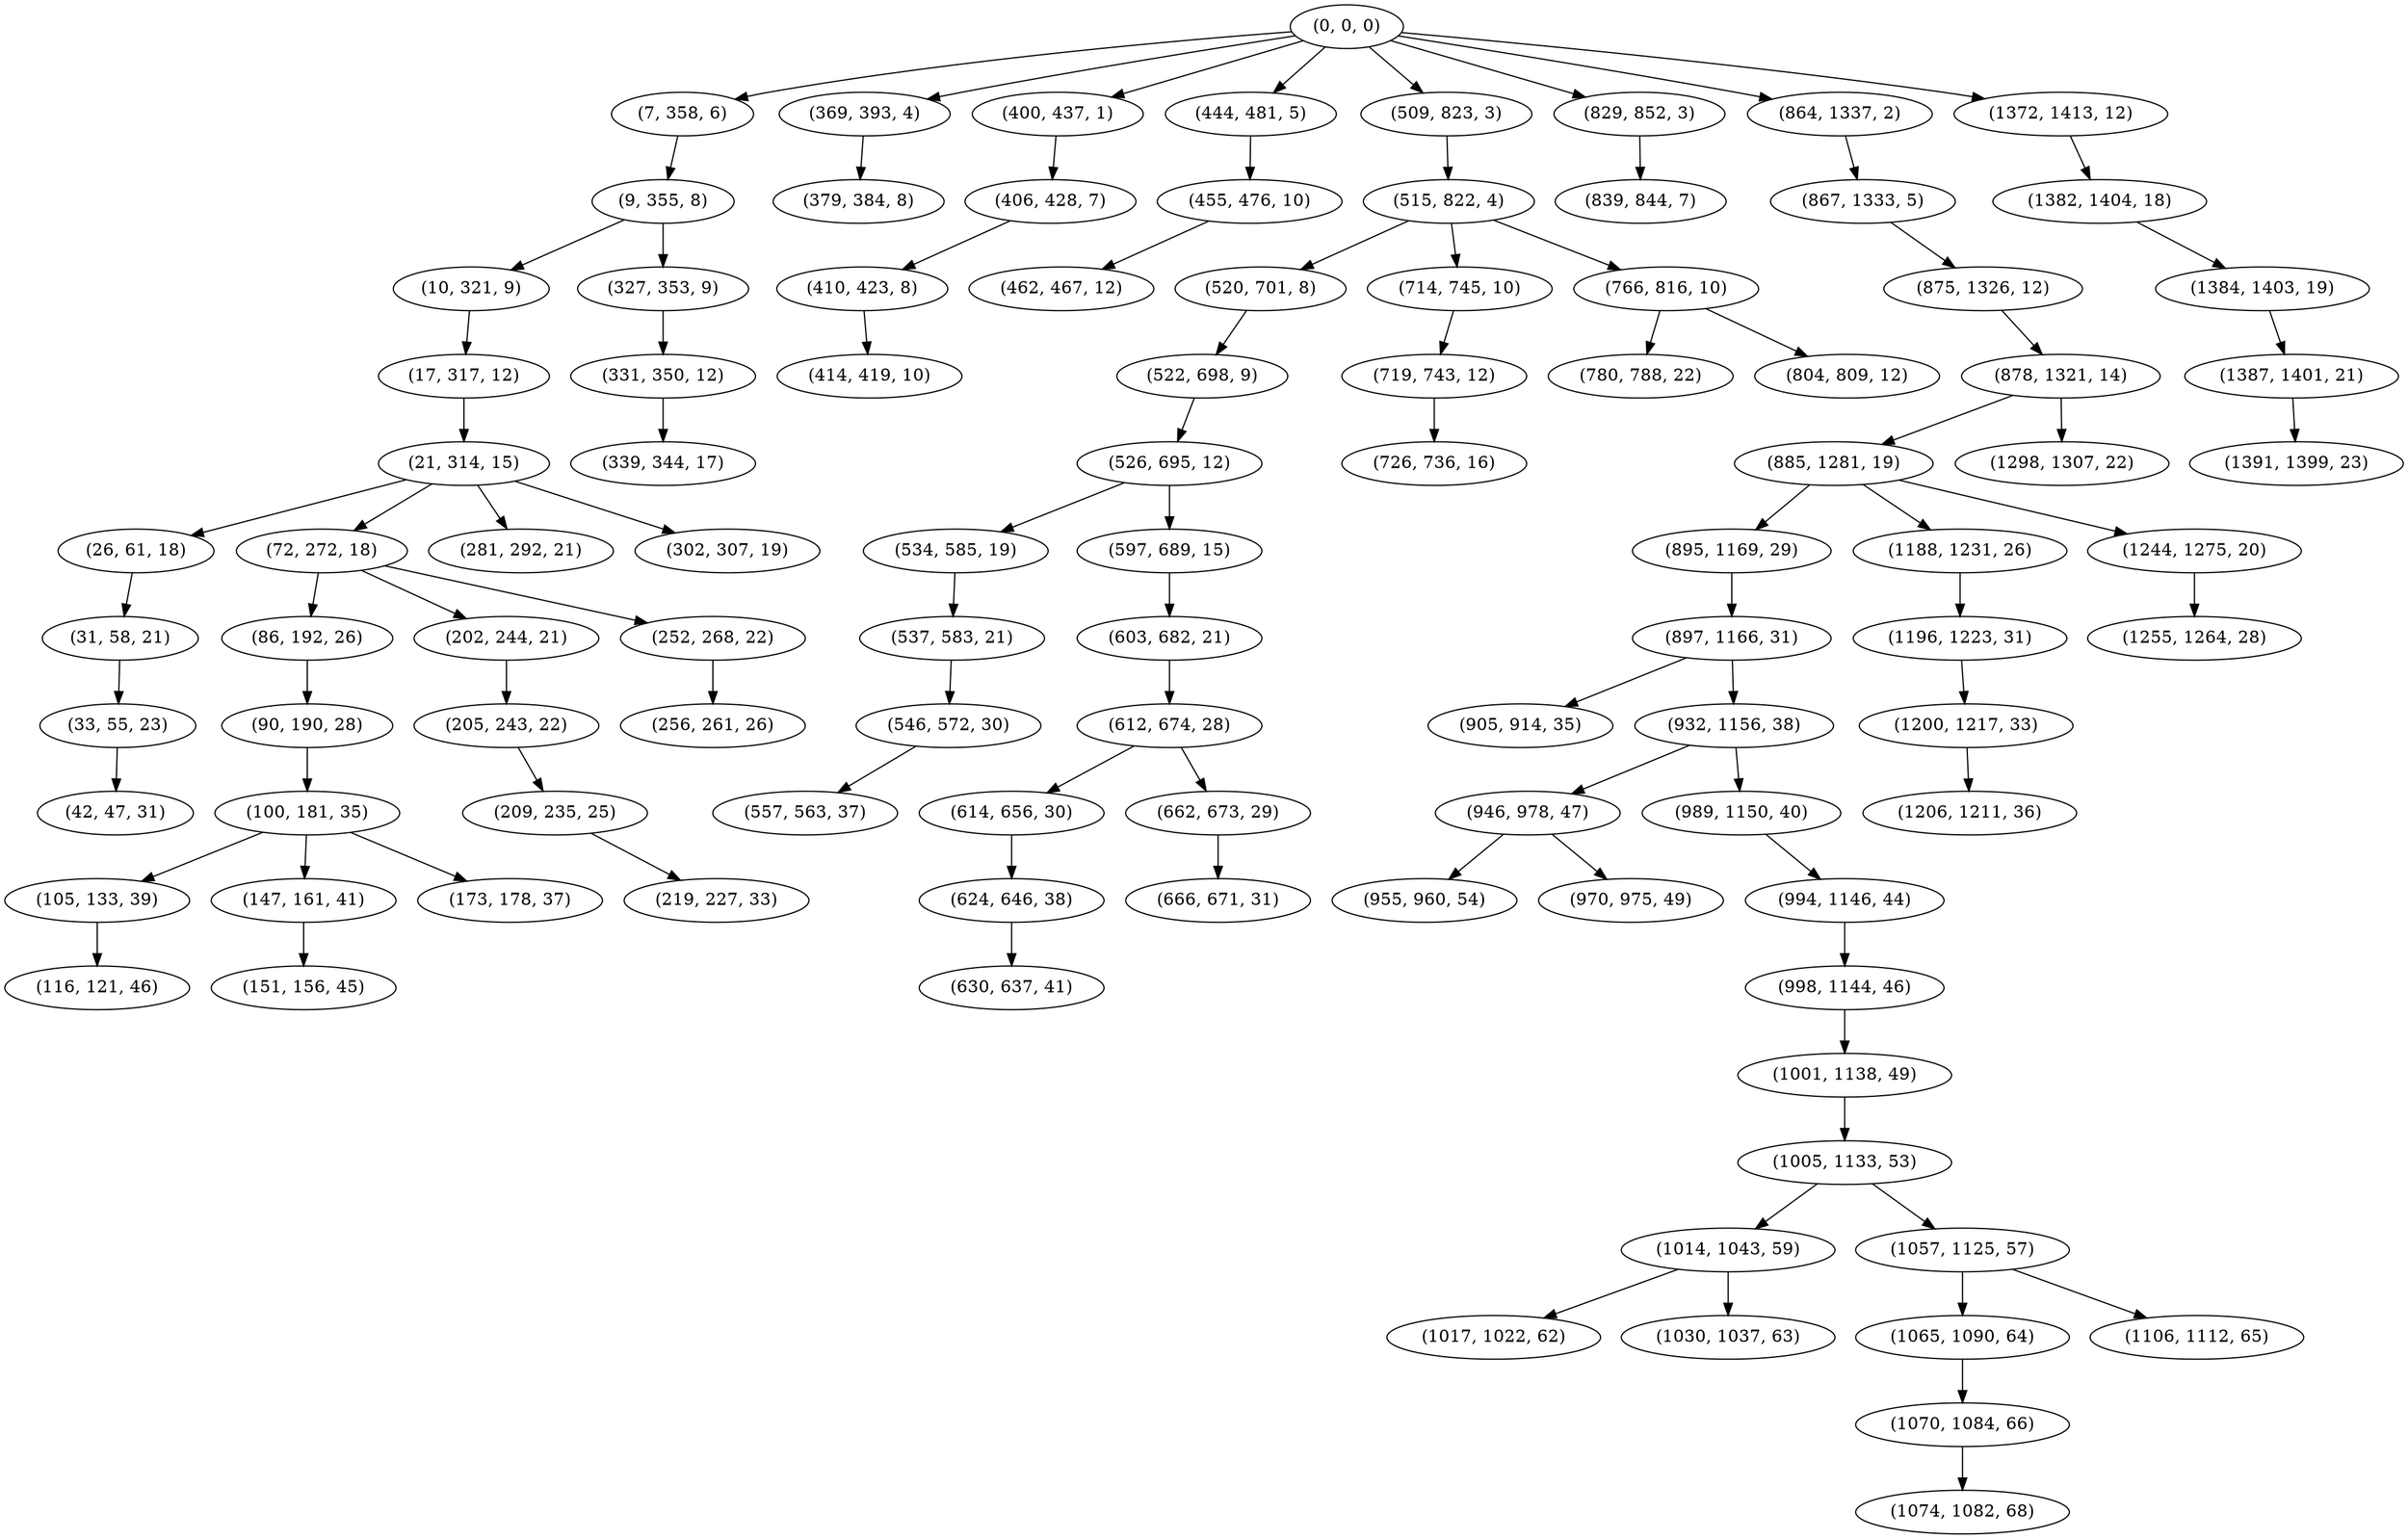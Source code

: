 digraph tree {
    "(0, 0, 0)";
    "(7, 358, 6)";
    "(9, 355, 8)";
    "(10, 321, 9)";
    "(17, 317, 12)";
    "(21, 314, 15)";
    "(26, 61, 18)";
    "(31, 58, 21)";
    "(33, 55, 23)";
    "(42, 47, 31)";
    "(72, 272, 18)";
    "(86, 192, 26)";
    "(90, 190, 28)";
    "(100, 181, 35)";
    "(105, 133, 39)";
    "(116, 121, 46)";
    "(147, 161, 41)";
    "(151, 156, 45)";
    "(173, 178, 37)";
    "(202, 244, 21)";
    "(205, 243, 22)";
    "(209, 235, 25)";
    "(219, 227, 33)";
    "(252, 268, 22)";
    "(256, 261, 26)";
    "(281, 292, 21)";
    "(302, 307, 19)";
    "(327, 353, 9)";
    "(331, 350, 12)";
    "(339, 344, 17)";
    "(369, 393, 4)";
    "(379, 384, 8)";
    "(400, 437, 1)";
    "(406, 428, 7)";
    "(410, 423, 8)";
    "(414, 419, 10)";
    "(444, 481, 5)";
    "(455, 476, 10)";
    "(462, 467, 12)";
    "(509, 823, 3)";
    "(515, 822, 4)";
    "(520, 701, 8)";
    "(522, 698, 9)";
    "(526, 695, 12)";
    "(534, 585, 19)";
    "(537, 583, 21)";
    "(546, 572, 30)";
    "(557, 563, 37)";
    "(597, 689, 15)";
    "(603, 682, 21)";
    "(612, 674, 28)";
    "(614, 656, 30)";
    "(624, 646, 38)";
    "(630, 637, 41)";
    "(662, 673, 29)";
    "(666, 671, 31)";
    "(714, 745, 10)";
    "(719, 743, 12)";
    "(726, 736, 16)";
    "(766, 816, 10)";
    "(780, 788, 22)";
    "(804, 809, 12)";
    "(829, 852, 3)";
    "(839, 844, 7)";
    "(864, 1337, 2)";
    "(867, 1333, 5)";
    "(875, 1326, 12)";
    "(878, 1321, 14)";
    "(885, 1281, 19)";
    "(895, 1169, 29)";
    "(897, 1166, 31)";
    "(905, 914, 35)";
    "(932, 1156, 38)";
    "(946, 978, 47)";
    "(955, 960, 54)";
    "(970, 975, 49)";
    "(989, 1150, 40)";
    "(994, 1146, 44)";
    "(998, 1144, 46)";
    "(1001, 1138, 49)";
    "(1005, 1133, 53)";
    "(1014, 1043, 59)";
    "(1017, 1022, 62)";
    "(1030, 1037, 63)";
    "(1057, 1125, 57)";
    "(1065, 1090, 64)";
    "(1070, 1084, 66)";
    "(1074, 1082, 68)";
    "(1106, 1112, 65)";
    "(1188, 1231, 26)";
    "(1196, 1223, 31)";
    "(1200, 1217, 33)";
    "(1206, 1211, 36)";
    "(1244, 1275, 20)";
    "(1255, 1264, 28)";
    "(1298, 1307, 22)";
    "(1372, 1413, 12)";
    "(1382, 1404, 18)";
    "(1384, 1403, 19)";
    "(1387, 1401, 21)";
    "(1391, 1399, 23)";
    "(0, 0, 0)" -> "(7, 358, 6)";
    "(0, 0, 0)" -> "(369, 393, 4)";
    "(0, 0, 0)" -> "(400, 437, 1)";
    "(0, 0, 0)" -> "(444, 481, 5)";
    "(0, 0, 0)" -> "(509, 823, 3)";
    "(0, 0, 0)" -> "(829, 852, 3)";
    "(0, 0, 0)" -> "(864, 1337, 2)";
    "(0, 0, 0)" -> "(1372, 1413, 12)";
    "(7, 358, 6)" -> "(9, 355, 8)";
    "(9, 355, 8)" -> "(10, 321, 9)";
    "(9, 355, 8)" -> "(327, 353, 9)";
    "(10, 321, 9)" -> "(17, 317, 12)";
    "(17, 317, 12)" -> "(21, 314, 15)";
    "(21, 314, 15)" -> "(26, 61, 18)";
    "(21, 314, 15)" -> "(72, 272, 18)";
    "(21, 314, 15)" -> "(281, 292, 21)";
    "(21, 314, 15)" -> "(302, 307, 19)";
    "(26, 61, 18)" -> "(31, 58, 21)";
    "(31, 58, 21)" -> "(33, 55, 23)";
    "(33, 55, 23)" -> "(42, 47, 31)";
    "(72, 272, 18)" -> "(86, 192, 26)";
    "(72, 272, 18)" -> "(202, 244, 21)";
    "(72, 272, 18)" -> "(252, 268, 22)";
    "(86, 192, 26)" -> "(90, 190, 28)";
    "(90, 190, 28)" -> "(100, 181, 35)";
    "(100, 181, 35)" -> "(105, 133, 39)";
    "(100, 181, 35)" -> "(147, 161, 41)";
    "(100, 181, 35)" -> "(173, 178, 37)";
    "(105, 133, 39)" -> "(116, 121, 46)";
    "(147, 161, 41)" -> "(151, 156, 45)";
    "(202, 244, 21)" -> "(205, 243, 22)";
    "(205, 243, 22)" -> "(209, 235, 25)";
    "(209, 235, 25)" -> "(219, 227, 33)";
    "(252, 268, 22)" -> "(256, 261, 26)";
    "(327, 353, 9)" -> "(331, 350, 12)";
    "(331, 350, 12)" -> "(339, 344, 17)";
    "(369, 393, 4)" -> "(379, 384, 8)";
    "(400, 437, 1)" -> "(406, 428, 7)";
    "(406, 428, 7)" -> "(410, 423, 8)";
    "(410, 423, 8)" -> "(414, 419, 10)";
    "(444, 481, 5)" -> "(455, 476, 10)";
    "(455, 476, 10)" -> "(462, 467, 12)";
    "(509, 823, 3)" -> "(515, 822, 4)";
    "(515, 822, 4)" -> "(520, 701, 8)";
    "(515, 822, 4)" -> "(714, 745, 10)";
    "(515, 822, 4)" -> "(766, 816, 10)";
    "(520, 701, 8)" -> "(522, 698, 9)";
    "(522, 698, 9)" -> "(526, 695, 12)";
    "(526, 695, 12)" -> "(534, 585, 19)";
    "(526, 695, 12)" -> "(597, 689, 15)";
    "(534, 585, 19)" -> "(537, 583, 21)";
    "(537, 583, 21)" -> "(546, 572, 30)";
    "(546, 572, 30)" -> "(557, 563, 37)";
    "(597, 689, 15)" -> "(603, 682, 21)";
    "(603, 682, 21)" -> "(612, 674, 28)";
    "(612, 674, 28)" -> "(614, 656, 30)";
    "(612, 674, 28)" -> "(662, 673, 29)";
    "(614, 656, 30)" -> "(624, 646, 38)";
    "(624, 646, 38)" -> "(630, 637, 41)";
    "(662, 673, 29)" -> "(666, 671, 31)";
    "(714, 745, 10)" -> "(719, 743, 12)";
    "(719, 743, 12)" -> "(726, 736, 16)";
    "(766, 816, 10)" -> "(780, 788, 22)";
    "(766, 816, 10)" -> "(804, 809, 12)";
    "(829, 852, 3)" -> "(839, 844, 7)";
    "(864, 1337, 2)" -> "(867, 1333, 5)";
    "(867, 1333, 5)" -> "(875, 1326, 12)";
    "(875, 1326, 12)" -> "(878, 1321, 14)";
    "(878, 1321, 14)" -> "(885, 1281, 19)";
    "(878, 1321, 14)" -> "(1298, 1307, 22)";
    "(885, 1281, 19)" -> "(895, 1169, 29)";
    "(885, 1281, 19)" -> "(1188, 1231, 26)";
    "(885, 1281, 19)" -> "(1244, 1275, 20)";
    "(895, 1169, 29)" -> "(897, 1166, 31)";
    "(897, 1166, 31)" -> "(905, 914, 35)";
    "(897, 1166, 31)" -> "(932, 1156, 38)";
    "(932, 1156, 38)" -> "(946, 978, 47)";
    "(932, 1156, 38)" -> "(989, 1150, 40)";
    "(946, 978, 47)" -> "(955, 960, 54)";
    "(946, 978, 47)" -> "(970, 975, 49)";
    "(989, 1150, 40)" -> "(994, 1146, 44)";
    "(994, 1146, 44)" -> "(998, 1144, 46)";
    "(998, 1144, 46)" -> "(1001, 1138, 49)";
    "(1001, 1138, 49)" -> "(1005, 1133, 53)";
    "(1005, 1133, 53)" -> "(1014, 1043, 59)";
    "(1005, 1133, 53)" -> "(1057, 1125, 57)";
    "(1014, 1043, 59)" -> "(1017, 1022, 62)";
    "(1014, 1043, 59)" -> "(1030, 1037, 63)";
    "(1057, 1125, 57)" -> "(1065, 1090, 64)";
    "(1057, 1125, 57)" -> "(1106, 1112, 65)";
    "(1065, 1090, 64)" -> "(1070, 1084, 66)";
    "(1070, 1084, 66)" -> "(1074, 1082, 68)";
    "(1188, 1231, 26)" -> "(1196, 1223, 31)";
    "(1196, 1223, 31)" -> "(1200, 1217, 33)";
    "(1200, 1217, 33)" -> "(1206, 1211, 36)";
    "(1244, 1275, 20)" -> "(1255, 1264, 28)";
    "(1372, 1413, 12)" -> "(1382, 1404, 18)";
    "(1382, 1404, 18)" -> "(1384, 1403, 19)";
    "(1384, 1403, 19)" -> "(1387, 1401, 21)";
    "(1387, 1401, 21)" -> "(1391, 1399, 23)";
}
